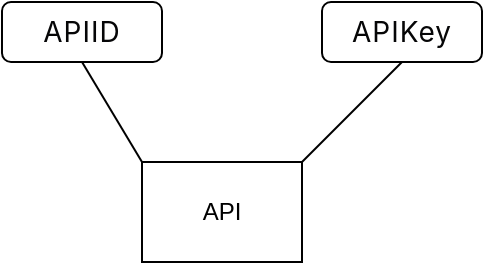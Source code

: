 <mxfile version="24.1.0" type="device">
  <diagram name="第 1 页" id="Mk6r276oayxkAZw9fOt4">
    <mxGraphModel dx="521" dy="613" grid="1" gridSize="10" guides="1" tooltips="1" connect="1" arrows="1" fold="1" page="1" pageScale="1" pageWidth="827" pageHeight="1169" math="0" shadow="0">
      <root>
        <mxCell id="0" />
        <mxCell id="1" parent="0" />
        <mxCell id="J758U2zK60CFVj3KoB6e-2" value="API" style="rounded=0;whiteSpace=wrap;html=1;" vertex="1" parent="1">
          <mxGeometry x="260" y="280" width="80" height="50" as="geometry" />
        </mxCell>
        <mxCell id="J758U2zK60CFVj3KoB6e-3" style="rounded=0;orthogonalLoop=1;jettySize=auto;html=1;exitX=0.5;exitY=1;exitDx=0;exitDy=0;entryX=0;entryY=0;entryDx=0;entryDy=0;endArrow=none;endFill=0;" edge="1" parent="1" source="J758U2zK60CFVj3KoB6e-4" target="J758U2zK60CFVj3KoB6e-2">
          <mxGeometry relative="1" as="geometry" />
        </mxCell>
        <mxCell id="J758U2zK60CFVj3KoB6e-4" value="&lt;span style=&quot;color: rgb(6, 6, 7); font-family: -apple-system, blinkmacsystemfont, &amp;quot;Helvetica Neue&amp;quot;, helvetica, &amp;quot;segoe ui&amp;quot;, arial, roboto, &amp;quot;PingFang SC&amp;quot;, miui, &amp;quot;Hiragino Sans GB&amp;quot;, &amp;quot;Microsoft Yahei&amp;quot;, sans-serif; font-size: 14px; letter-spacing: 0.5px; text-align: left; background-color: rgb(255, 255, 255);&quot;&gt;APIID&lt;/span&gt;" style="rounded=1;whiteSpace=wrap;html=1;" vertex="1" parent="1">
          <mxGeometry x="190" y="200" width="80" height="30" as="geometry" />
        </mxCell>
        <mxCell id="J758U2zK60CFVj3KoB6e-6" value="&lt;div style=&quot;text-align: left;&quot;&gt;&lt;span style=&quot;color: rgb(6, 6, 7); font-family: -apple-system, blinkmacsystemfont, &amp;quot;Helvetica Neue&amp;quot;, helvetica, &amp;quot;segoe ui&amp;quot;, arial, roboto, &amp;quot;PingFang SC&amp;quot;, miui, &amp;quot;Hiragino Sans GB&amp;quot;, &amp;quot;Microsoft Yahei&amp;quot;, sans-serif; font-size: 14px; letter-spacing: 0.5px; background-color: rgb(255, 255, 255);&quot;&gt;APIKey&lt;/span&gt;&lt;br&gt;&lt;/div&gt;" style="rounded=1;whiteSpace=wrap;html=1;" vertex="1" parent="1">
          <mxGeometry x="350" y="200" width="80" height="30" as="geometry" />
        </mxCell>
        <mxCell id="J758U2zK60CFVj3KoB6e-7" style="rounded=0;orthogonalLoop=1;jettySize=auto;html=1;exitX=1;exitY=0;exitDx=0;exitDy=0;entryX=0.5;entryY=1;entryDx=0;entryDy=0;endArrow=none;endFill=0;" edge="1" parent="1" source="J758U2zK60CFVj3KoB6e-2" target="J758U2zK60CFVj3KoB6e-6">
          <mxGeometry relative="1" as="geometry" />
        </mxCell>
      </root>
    </mxGraphModel>
  </diagram>
</mxfile>
